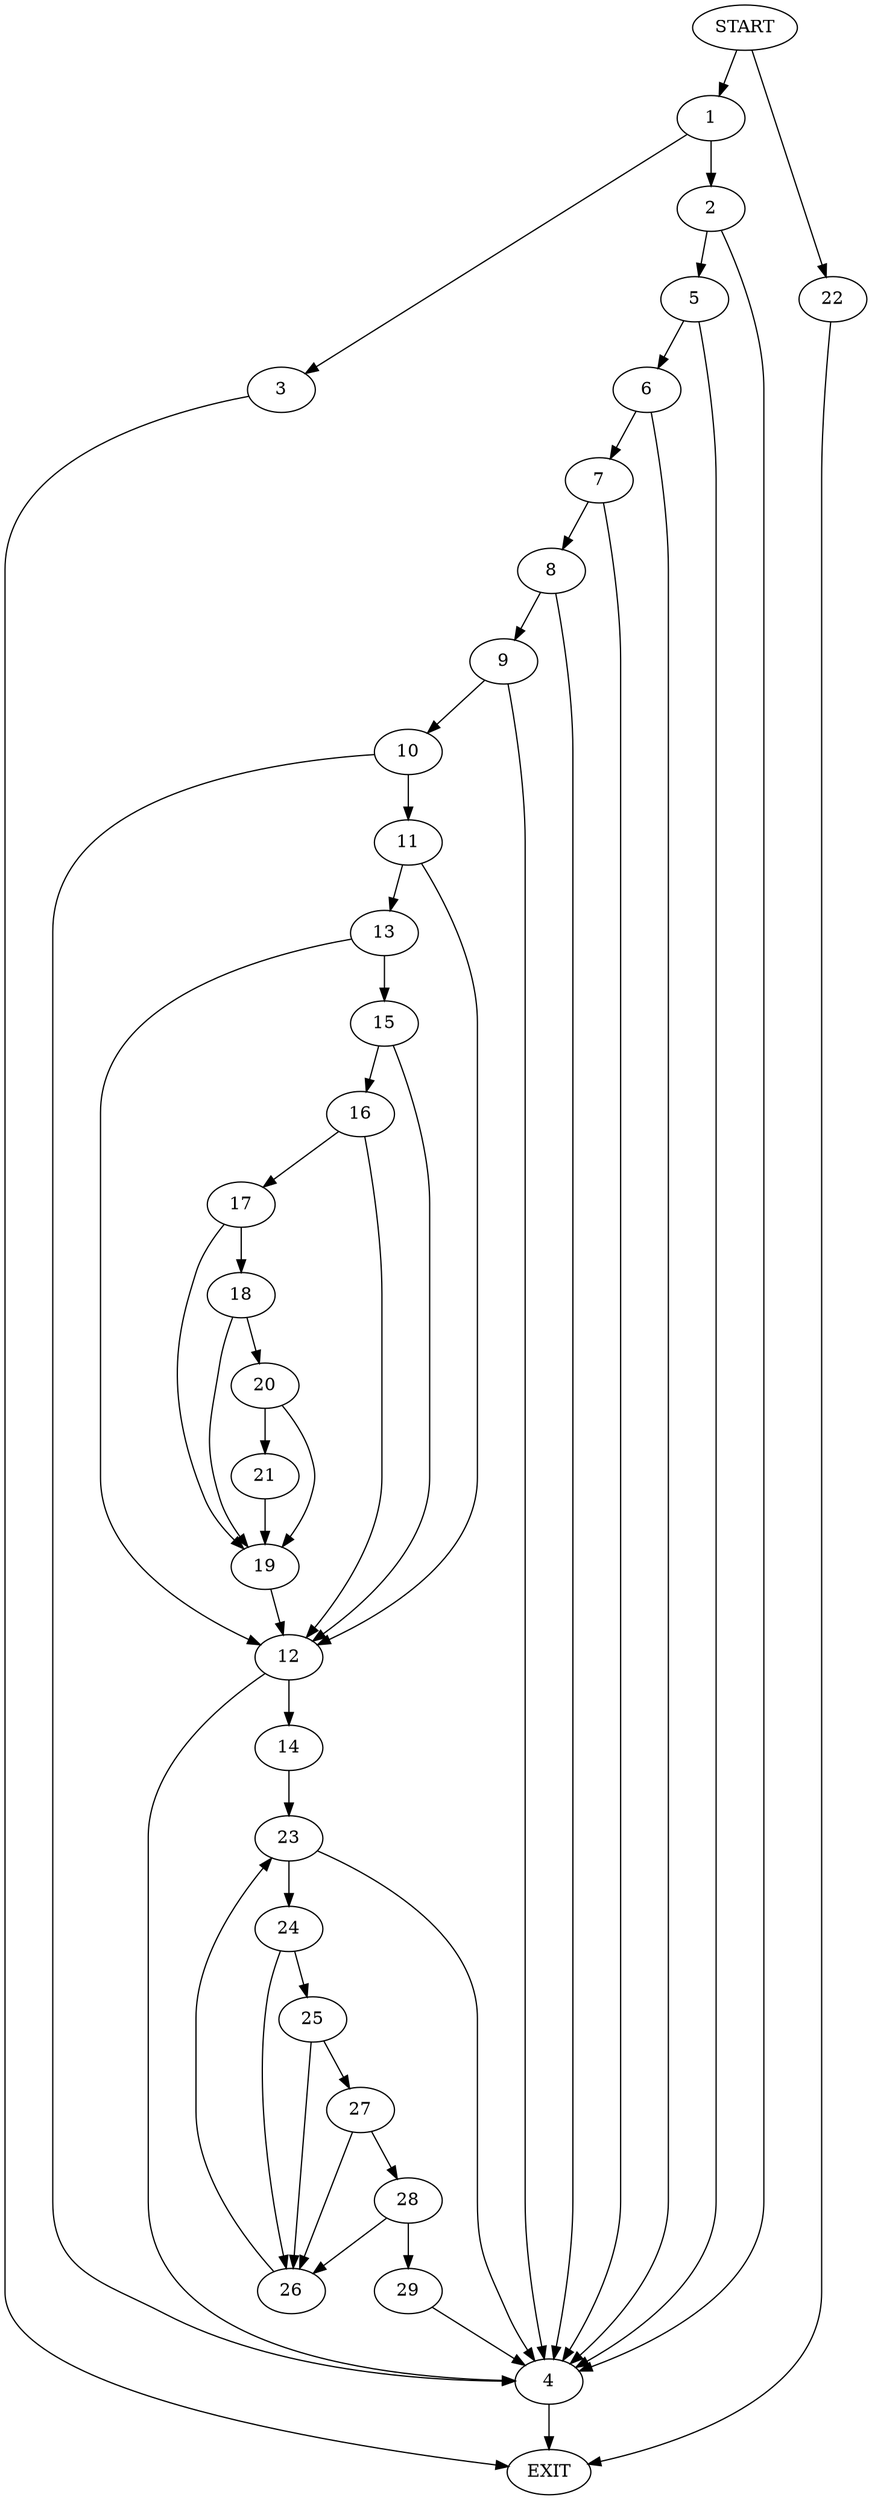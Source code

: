 digraph {
0 [label="START"]
30 [label="EXIT"]
0 -> 1
1 -> 2
1 -> 3
3 -> 30
2 -> 4
2 -> 5
5 -> 4
5 -> 6
4 -> 30
6 -> 4
6 -> 7
7 -> 4
7 -> 8
8 -> 4
8 -> 9
9 -> 4
9 -> 10
10 -> 11
10 -> 4
11 -> 12
11 -> 13
12 -> 14
12 -> 4
13 -> 15
13 -> 12
15 -> 16
15 -> 12
16 -> 12
16 -> 17
17 -> 18
17 -> 19
18 -> 19
18 -> 20
19 -> 12
20 -> 21
20 -> 19
21 -> 19
0 -> 22
22 -> 30
14 -> 23
23 -> 4
23 -> 24
24 -> 25
24 -> 26
26 -> 23
25 -> 27
25 -> 26
27 -> 28
27 -> 26
28 -> 29
28 -> 26
29 -> 4
}
